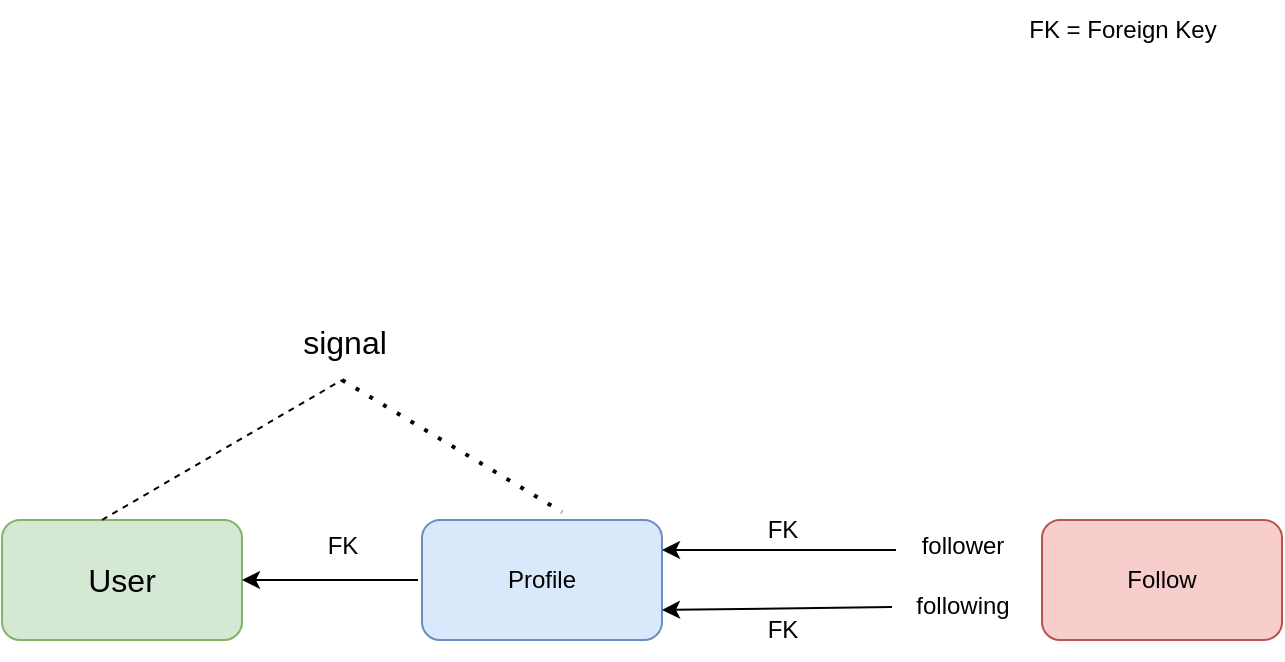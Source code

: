 <mxfile version="24.4.10" type="github">
  <diagram name="Page-1" id="FZ8XiWYrmwSJmpzqYuwW">
    <mxGraphModel dx="1434" dy="772" grid="1" gridSize="10" guides="1" tooltips="1" connect="1" arrows="1" fold="1" page="1" pageScale="1" pageWidth="827" pageHeight="1169" math="0" shadow="0">
      <root>
        <mxCell id="0" />
        <mxCell id="1" parent="0" />
        <mxCell id="QTA3vDswp-ZJsieZmJUL-1" value="User" style="rounded=1;whiteSpace=wrap;html=1;fillColor=#d5e8d4;strokeColor=#82b366;fontSize=16;" vertex="1" parent="1">
          <mxGeometry x="30" y="320" width="120" height="60" as="geometry" />
        </mxCell>
        <mxCell id="QTA3vDswp-ZJsieZmJUL-3" value="Profile" style="rounded=1;whiteSpace=wrap;html=1;fillColor=#dae8fc;strokeColor=#6c8ebf;" vertex="1" parent="1">
          <mxGeometry x="240" y="320" width="120" height="60" as="geometry" />
        </mxCell>
        <mxCell id="QTA3vDswp-ZJsieZmJUL-5" value="" style="endArrow=classic;html=1;rounded=0;entryX=1;entryY=0.5;entryDx=0;entryDy=0;" edge="1" parent="1" target="QTA3vDswp-ZJsieZmJUL-1">
          <mxGeometry width="50" height="50" relative="1" as="geometry">
            <mxPoint x="238" y="350" as="sourcePoint" />
            <mxPoint x="230" y="325" as="targetPoint" />
            <Array as="points" />
          </mxGeometry>
        </mxCell>
        <mxCell id="QTA3vDswp-ZJsieZmJUL-10" value="" style="endArrow=none;dashed=1;html=1;rounded=0;" edge="1" parent="1">
          <mxGeometry width="50" height="50" relative="1" as="geometry">
            <mxPoint x="80" y="320" as="sourcePoint" />
            <mxPoint x="200" y="250" as="targetPoint" />
          </mxGeometry>
        </mxCell>
        <mxCell id="QTA3vDswp-ZJsieZmJUL-11" value="&lt;font style=&quot;font-size: 16px;&quot;&gt;signal&lt;/font&gt;" style="edgeLabel;html=1;align=center;verticalAlign=middle;resizable=0;points=[];" vertex="1" connectable="0" parent="QTA3vDswp-ZJsieZmJUL-10">
          <mxGeometry x="-0.034" y="9" relative="1" as="geometry">
            <mxPoint x="67" y="-48" as="offset" />
          </mxGeometry>
        </mxCell>
        <mxCell id="QTA3vDswp-ZJsieZmJUL-13" value="" style="endArrow=none;dashed=1;html=1;dashPattern=1 3;strokeWidth=2;rounded=0;entryX=0.583;entryY=-0.067;entryDx=0;entryDy=0;entryPerimeter=0;" edge="1" parent="1" target="QTA3vDswp-ZJsieZmJUL-3">
          <mxGeometry width="50" height="50" relative="1" as="geometry">
            <mxPoint x="200" y="250" as="sourcePoint" />
            <mxPoint x="300" y="310" as="targetPoint" />
          </mxGeometry>
        </mxCell>
        <mxCell id="QTA3vDswp-ZJsieZmJUL-14" value="FK" style="text;html=1;align=center;verticalAlign=middle;resizable=0;points=[];autosize=1;strokeColor=none;fillColor=none;" vertex="1" parent="1">
          <mxGeometry x="180" y="318" width="40" height="30" as="geometry" />
        </mxCell>
        <mxCell id="QTA3vDswp-ZJsieZmJUL-16" value="Follow" style="rounded=1;whiteSpace=wrap;html=1;fillColor=#f8cecc;strokeColor=#b85450;" vertex="1" parent="1">
          <mxGeometry x="550" y="320" width="120" height="60" as="geometry" />
        </mxCell>
        <mxCell id="QTA3vDswp-ZJsieZmJUL-17" value="follower" style="text;html=1;align=center;verticalAlign=middle;resizable=0;points=[];autosize=1;strokeColor=none;fillColor=none;" vertex="1" parent="1">
          <mxGeometry x="480" y="318" width="60" height="30" as="geometry" />
        </mxCell>
        <mxCell id="QTA3vDswp-ZJsieZmJUL-18" value="following" style="text;html=1;align=center;verticalAlign=middle;resizable=0;points=[];autosize=1;strokeColor=none;fillColor=none;" vertex="1" parent="1">
          <mxGeometry x="475" y="348" width="70" height="30" as="geometry" />
        </mxCell>
        <mxCell id="QTA3vDswp-ZJsieZmJUL-20" value="" style="endArrow=classic;html=1;rounded=0;entryX=1;entryY=0.25;entryDx=0;entryDy=0;exitX=-0.05;exitY=0.567;exitDx=0;exitDy=0;exitPerimeter=0;" edge="1" parent="1" source="QTA3vDswp-ZJsieZmJUL-17" target="QTA3vDswp-ZJsieZmJUL-3">
          <mxGeometry width="50" height="50" relative="1" as="geometry">
            <mxPoint x="430" y="330" as="sourcePoint" />
            <mxPoint x="480" y="280" as="targetPoint" />
          </mxGeometry>
        </mxCell>
        <mxCell id="QTA3vDswp-ZJsieZmJUL-21" value="" style="endArrow=classic;html=1;rounded=0;entryX=1;entryY=0.75;entryDx=0;entryDy=0;" edge="1" parent="1" source="QTA3vDswp-ZJsieZmJUL-18" target="QTA3vDswp-ZJsieZmJUL-3">
          <mxGeometry width="50" height="50" relative="1" as="geometry">
            <mxPoint x="470" y="365" as="sourcePoint" />
            <mxPoint x="370" y="360" as="targetPoint" />
          </mxGeometry>
        </mxCell>
        <mxCell id="QTA3vDswp-ZJsieZmJUL-22" value="FK" style="text;html=1;align=center;verticalAlign=middle;resizable=0;points=[];autosize=1;strokeColor=none;fillColor=none;" vertex="1" parent="1">
          <mxGeometry x="400" y="310" width="40" height="30" as="geometry" />
        </mxCell>
        <mxCell id="QTA3vDswp-ZJsieZmJUL-23" value="FK" style="text;html=1;align=center;verticalAlign=middle;resizable=0;points=[];autosize=1;strokeColor=none;fillColor=none;" vertex="1" parent="1">
          <mxGeometry x="400" y="360" width="40" height="30" as="geometry" />
        </mxCell>
        <mxCell id="QTA3vDswp-ZJsieZmJUL-25" value="FK = Foreign Key" style="text;html=1;align=center;verticalAlign=middle;resizable=0;points=[];autosize=1;strokeColor=none;fillColor=none;" vertex="1" parent="1">
          <mxGeometry x="530" y="60" width="120" height="30" as="geometry" />
        </mxCell>
      </root>
    </mxGraphModel>
  </diagram>
</mxfile>
